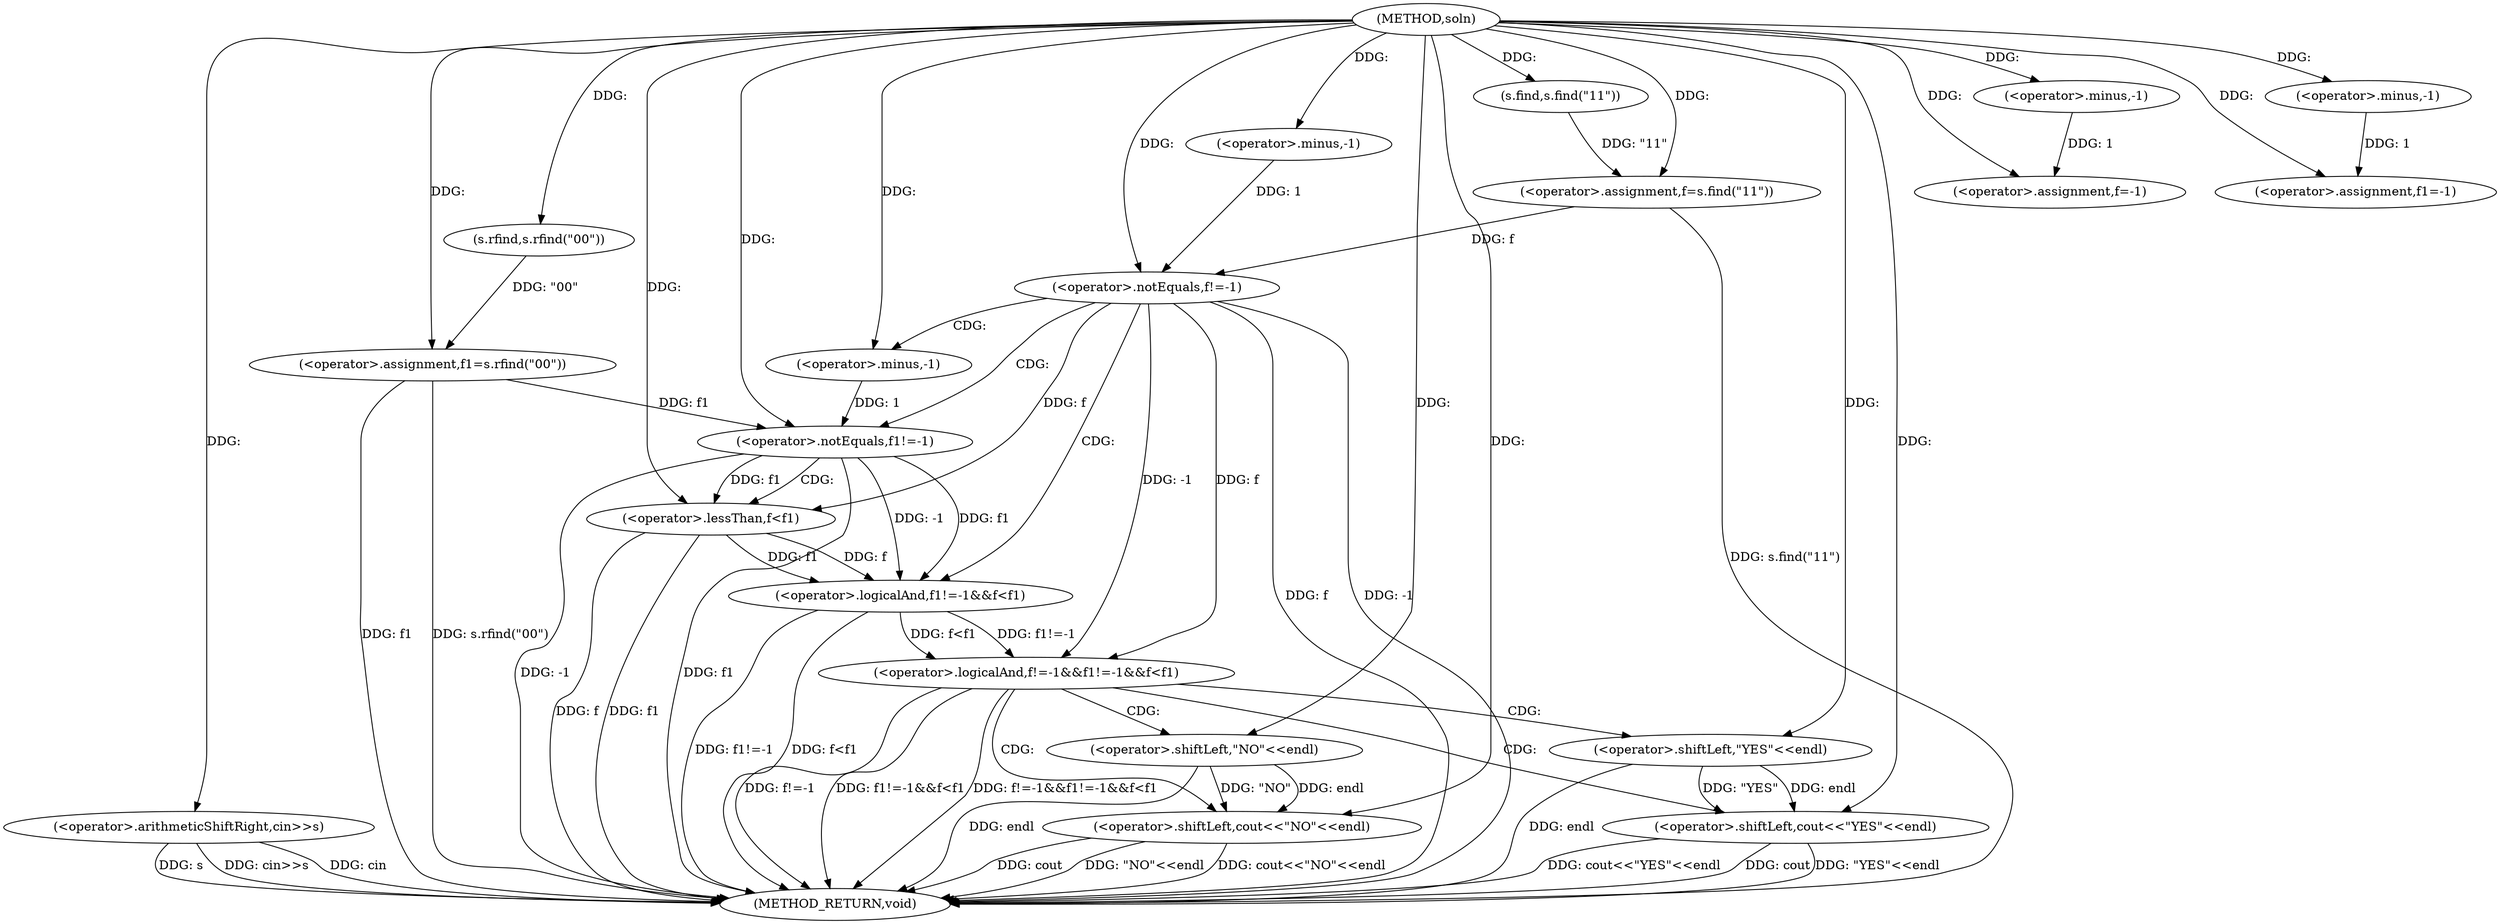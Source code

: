 digraph "soln" {  
"1000204" [label = "(METHOD,soln)" ]
"1000253" [label = "(METHOD_RETURN,void)" ]
"1000207" [label = "(<operator>.arithmeticShiftRight,cin>>s)" ]
"1000211" [label = "(<operator>.assignment,f=-1)" ]
"1000216" [label = "(<operator>.assignment,f1=-1)" ]
"1000220" [label = "(<operator>.assignment,f=s.find(\"11\"))" ]
"1000224" [label = "(<operator>.assignment,f1=s.rfind(\"00\"))" ]
"1000229" [label = "(<operator>.logicalAnd,f!=-1&&f1!=-1&&f<f1)" ]
"1000242" [label = "(<operator>.shiftLeft,cout<<\"NO\"<<endl)" ]
"1000213" [label = "(<operator>.minus,-1)" ]
"1000218" [label = "(<operator>.minus,-1)" ]
"1000222" [label = "(s.find,s.find(\"11\"))" ]
"1000226" [label = "(s.rfind,s.rfind(\"00\"))" ]
"1000248" [label = "(<operator>.shiftLeft,cout<<\"YES\"<<endl)" ]
"1000230" [label = "(<operator>.notEquals,f!=-1)" ]
"1000234" [label = "(<operator>.logicalAnd,f1!=-1&&f<f1)" ]
"1000244" [label = "(<operator>.shiftLeft,\"NO\"<<endl)" ]
"1000232" [label = "(<operator>.minus,-1)" ]
"1000235" [label = "(<operator>.notEquals,f1!=-1)" ]
"1000239" [label = "(<operator>.lessThan,f<f1)" ]
"1000250" [label = "(<operator>.shiftLeft,\"YES\"<<endl)" ]
"1000237" [label = "(<operator>.minus,-1)" ]
  "1000207" -> "1000253"  [ label = "DDG: s"] 
  "1000207" -> "1000253"  [ label = "DDG: cin>>s"] 
  "1000220" -> "1000253"  [ label = "DDG: s.find(\"11\")"] 
  "1000224" -> "1000253"  [ label = "DDG: f1"] 
  "1000224" -> "1000253"  [ label = "DDG: s.rfind(\"00\")"] 
  "1000230" -> "1000253"  [ label = "DDG: f"] 
  "1000230" -> "1000253"  [ label = "DDG: -1"] 
  "1000229" -> "1000253"  [ label = "DDG: f!=-1"] 
  "1000235" -> "1000253"  [ label = "DDG: f1"] 
  "1000235" -> "1000253"  [ label = "DDG: -1"] 
  "1000234" -> "1000253"  [ label = "DDG: f1!=-1"] 
  "1000239" -> "1000253"  [ label = "DDG: f"] 
  "1000239" -> "1000253"  [ label = "DDG: f1"] 
  "1000234" -> "1000253"  [ label = "DDG: f<f1"] 
  "1000229" -> "1000253"  [ label = "DDG: f1!=-1&&f<f1"] 
  "1000229" -> "1000253"  [ label = "DDG: f!=-1&&f1!=-1&&f<f1"] 
  "1000248" -> "1000253"  [ label = "DDG: cout"] 
  "1000250" -> "1000253"  [ label = "DDG: endl"] 
  "1000248" -> "1000253"  [ label = "DDG: \"YES\"<<endl"] 
  "1000248" -> "1000253"  [ label = "DDG: cout<<\"YES\"<<endl"] 
  "1000242" -> "1000253"  [ label = "DDG: cout"] 
  "1000244" -> "1000253"  [ label = "DDG: endl"] 
  "1000242" -> "1000253"  [ label = "DDG: \"NO\"<<endl"] 
  "1000242" -> "1000253"  [ label = "DDG: cout<<\"NO\"<<endl"] 
  "1000207" -> "1000253"  [ label = "DDG: cin"] 
  "1000213" -> "1000211"  [ label = "DDG: 1"] 
  "1000218" -> "1000216"  [ label = "DDG: 1"] 
  "1000222" -> "1000220"  [ label = "DDG: \"11\""] 
  "1000226" -> "1000224"  [ label = "DDG: \"00\""] 
  "1000204" -> "1000207"  [ label = "DDG: "] 
  "1000204" -> "1000211"  [ label = "DDG: "] 
  "1000204" -> "1000216"  [ label = "DDG: "] 
  "1000204" -> "1000220"  [ label = "DDG: "] 
  "1000204" -> "1000224"  [ label = "DDG: "] 
  "1000204" -> "1000213"  [ label = "DDG: "] 
  "1000204" -> "1000218"  [ label = "DDG: "] 
  "1000204" -> "1000222"  [ label = "DDG: "] 
  "1000204" -> "1000226"  [ label = "DDG: "] 
  "1000230" -> "1000229"  [ label = "DDG: f"] 
  "1000230" -> "1000229"  [ label = "DDG: -1"] 
  "1000234" -> "1000229"  [ label = "DDG: f1!=-1"] 
  "1000234" -> "1000229"  [ label = "DDG: f<f1"] 
  "1000204" -> "1000242"  [ label = "DDG: "] 
  "1000244" -> "1000242"  [ label = "DDG: \"NO\""] 
  "1000244" -> "1000242"  [ label = "DDG: endl"] 
  "1000220" -> "1000230"  [ label = "DDG: f"] 
  "1000204" -> "1000230"  [ label = "DDG: "] 
  "1000232" -> "1000230"  [ label = "DDG: 1"] 
  "1000235" -> "1000234"  [ label = "DDG: f1"] 
  "1000235" -> "1000234"  [ label = "DDG: -1"] 
  "1000239" -> "1000234"  [ label = "DDG: f1"] 
  "1000239" -> "1000234"  [ label = "DDG: f"] 
  "1000204" -> "1000244"  [ label = "DDG: "] 
  "1000204" -> "1000248"  [ label = "DDG: "] 
  "1000250" -> "1000248"  [ label = "DDG: endl"] 
  "1000250" -> "1000248"  [ label = "DDG: \"YES\""] 
  "1000204" -> "1000232"  [ label = "DDG: "] 
  "1000224" -> "1000235"  [ label = "DDG: f1"] 
  "1000204" -> "1000235"  [ label = "DDG: "] 
  "1000237" -> "1000235"  [ label = "DDG: 1"] 
  "1000230" -> "1000239"  [ label = "DDG: f"] 
  "1000204" -> "1000239"  [ label = "DDG: "] 
  "1000235" -> "1000239"  [ label = "DDG: f1"] 
  "1000204" -> "1000250"  [ label = "DDG: "] 
  "1000204" -> "1000237"  [ label = "DDG: "] 
  "1000229" -> "1000248"  [ label = "CDG: "] 
  "1000229" -> "1000242"  [ label = "CDG: "] 
  "1000229" -> "1000244"  [ label = "CDG: "] 
  "1000229" -> "1000250"  [ label = "CDG: "] 
  "1000230" -> "1000234"  [ label = "CDG: "] 
  "1000230" -> "1000235"  [ label = "CDG: "] 
  "1000230" -> "1000237"  [ label = "CDG: "] 
  "1000235" -> "1000239"  [ label = "CDG: "] 
}
